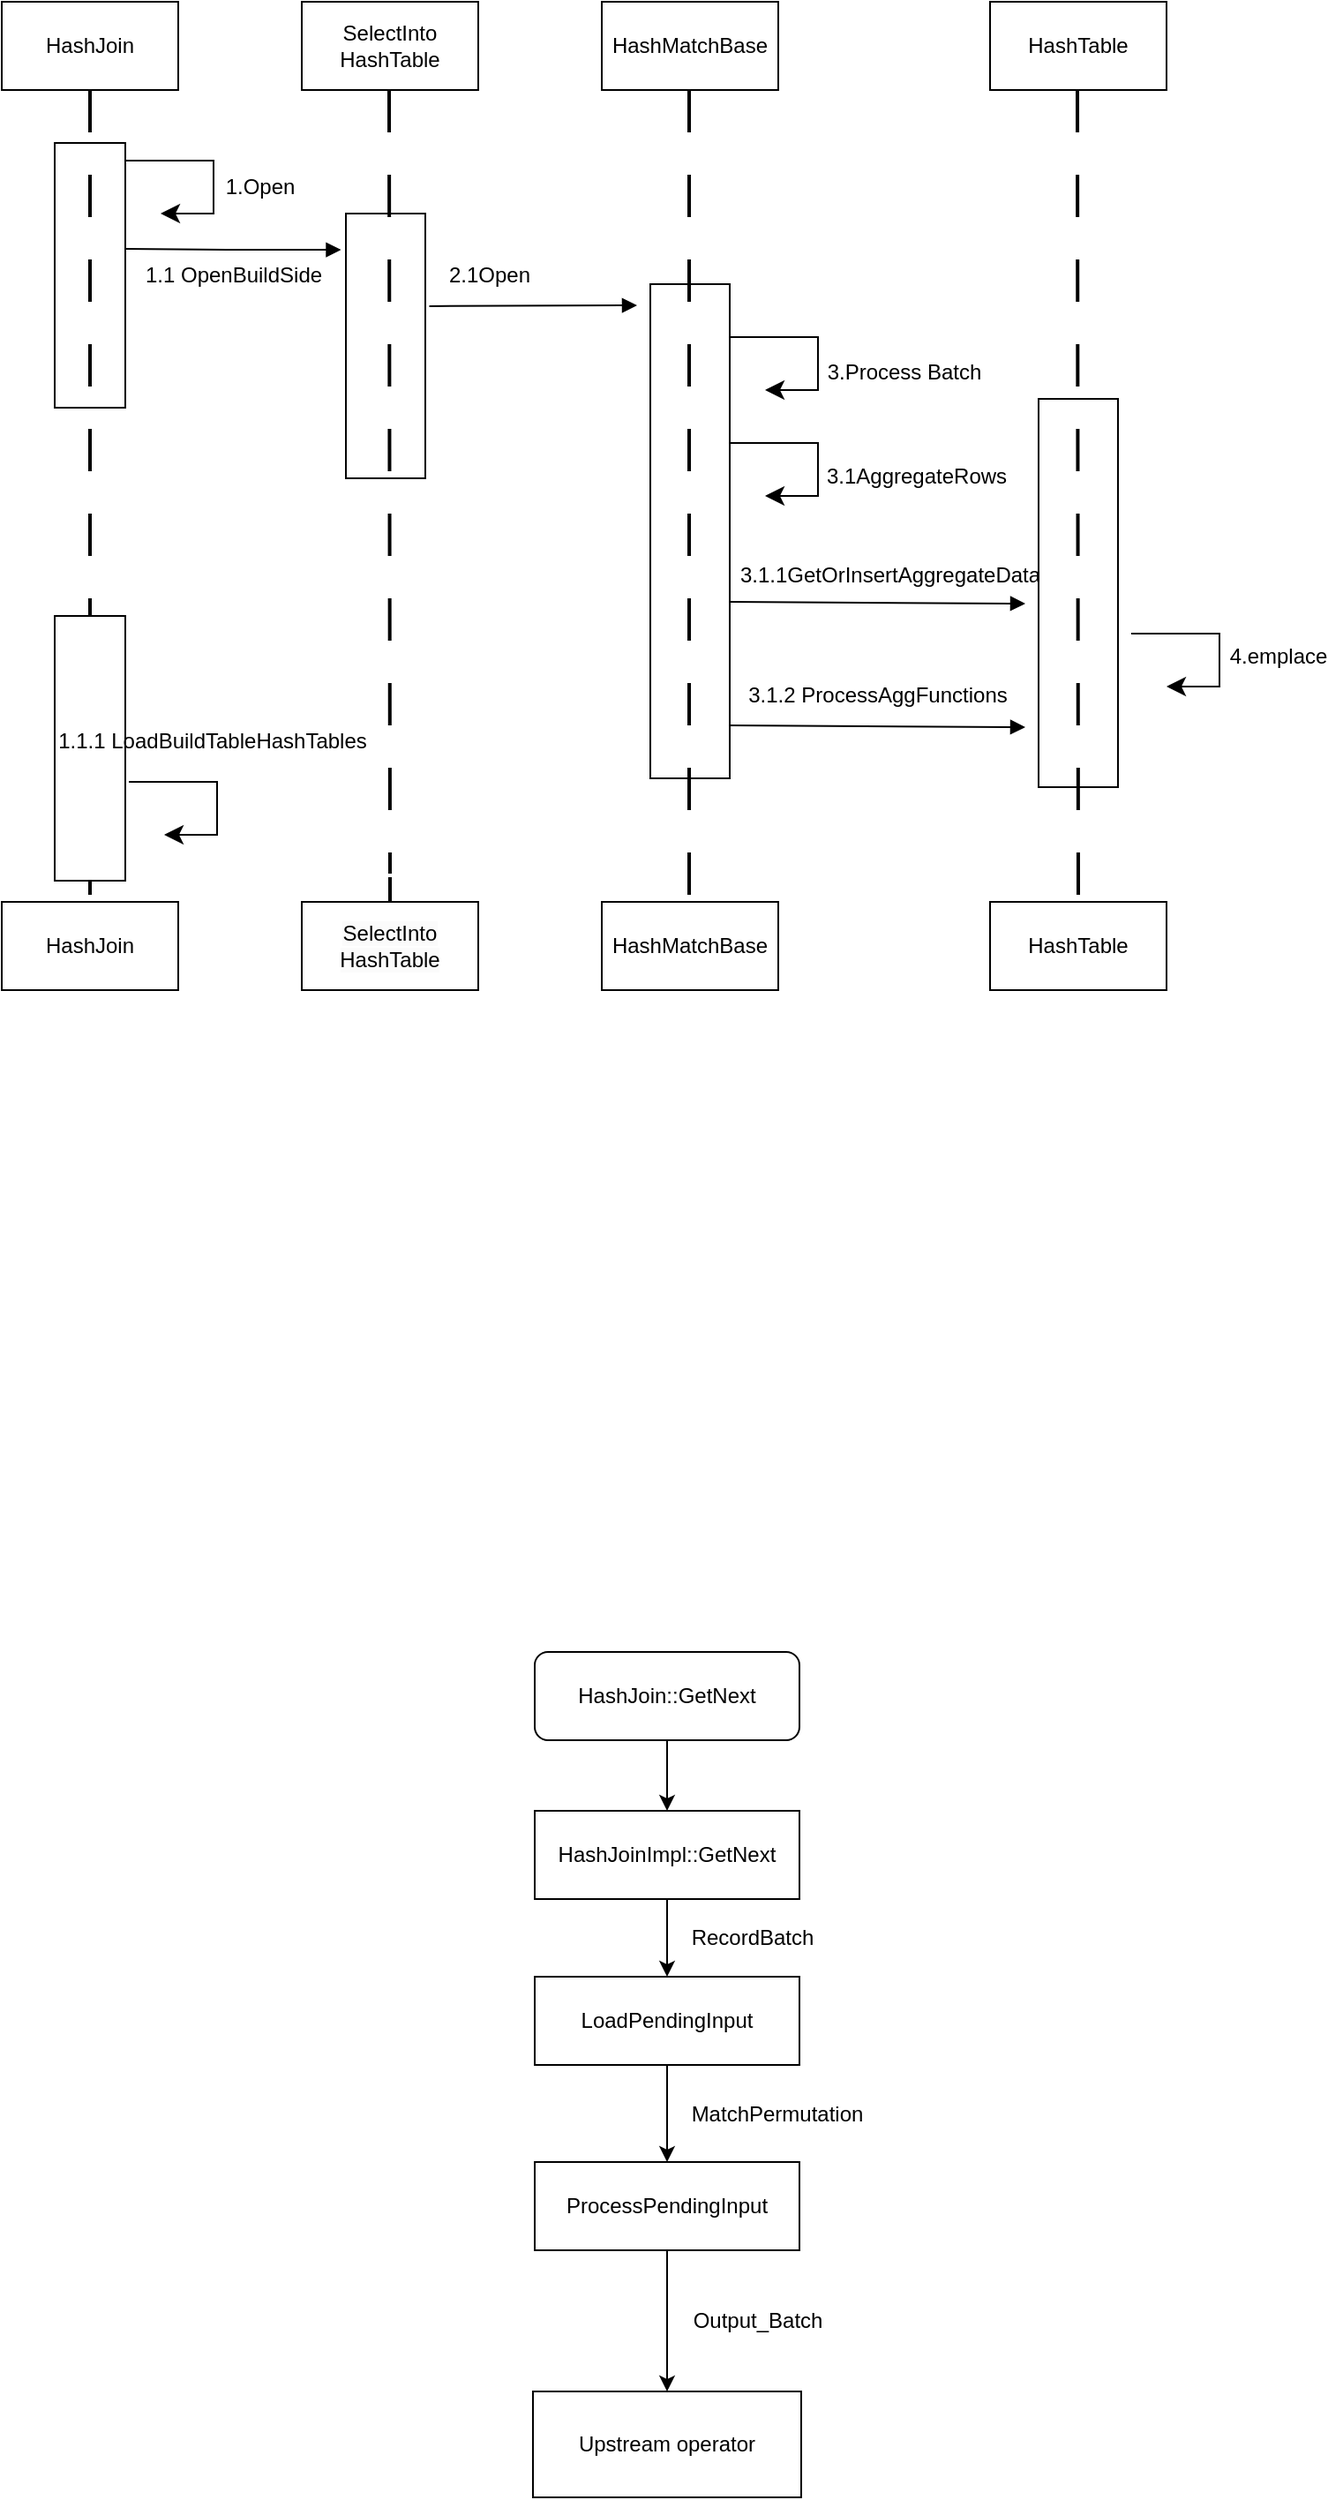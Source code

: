<mxfile version="22.1.9" type="github">
  <diagram name="第 1 页" id="0k4TBifSkERZmbdtbySY">
    <mxGraphModel dx="1314" dy="805" grid="0" gridSize="10" guides="1" tooltips="1" connect="1" arrows="1" fold="1" page="1" pageScale="1" pageWidth="827" pageHeight="1169" math="0" shadow="0">
      <root>
        <mxCell id="0" />
        <mxCell id="1" parent="0" />
        <mxCell id="LGNTD50chUgOsU70D988-30" value="HashJoin" style="rounded=0;whiteSpace=wrap;html=1;" vertex="1" parent="1">
          <mxGeometry x="40" y="360" width="100" height="50" as="geometry" />
        </mxCell>
        <mxCell id="LGNTD50chUgOsU70D988-36" value="HashJoin" style="rounded=0;whiteSpace=wrap;html=1;" vertex="1" parent="1">
          <mxGeometry x="40" y="870" width="100" height="50" as="geometry" />
        </mxCell>
        <mxCell id="LGNTD50chUgOsU70D988-37" value="SelectInto&lt;br&gt;HashTable" style="rounded=0;whiteSpace=wrap;html=1;" vertex="1" parent="1">
          <mxGeometry x="210" y="360" width="100" height="50" as="geometry" />
        </mxCell>
        <mxCell id="LGNTD50chUgOsU70D988-39" value="HashMatchBase" style="rounded=0;whiteSpace=wrap;html=1;" vertex="1" parent="1">
          <mxGeometry x="380" y="360" width="100" height="50" as="geometry" />
        </mxCell>
        <mxCell id="LGNTD50chUgOsU70D988-40" value="HashMatchBase" style="rounded=0;whiteSpace=wrap;html=1;" vertex="1" parent="1">
          <mxGeometry x="380" y="870" width="100" height="50" as="geometry" />
        </mxCell>
        <mxCell id="LGNTD50chUgOsU70D988-48" value="" style="rounded=0;whiteSpace=wrap;html=1;direction=south;" vertex="1" parent="1">
          <mxGeometry x="70" y="440" width="40" height="150" as="geometry" />
        </mxCell>
        <mxCell id="LGNTD50chUgOsU70D988-45" style="rounded=0;orthogonalLoop=1;jettySize=auto;html=1;entryX=0.5;entryY=0;entryDx=0;entryDy=0;dashed=1;dashPattern=12 12;endArrow=none;endFill=0;strokeWidth=2;" edge="1" parent="1" source="LGNTD50chUgOsU70D988-30" target="LGNTD50chUgOsU70D988-36">
          <mxGeometry relative="1" as="geometry" />
        </mxCell>
        <mxCell id="LGNTD50chUgOsU70D988-49" value="" style="rounded=0;whiteSpace=wrap;html=1;direction=south;" vertex="1" parent="1">
          <mxGeometry x="235" y="480" width="45" height="150" as="geometry" />
        </mxCell>
        <mxCell id="LGNTD50chUgOsU70D988-54" value="" style="edgeStyle=segmentEdgeStyle;endArrow=classic;html=1;curved=0;rounded=0;endSize=8;startSize=8;" edge="1" parent="1">
          <mxGeometry width="50" height="50" relative="1" as="geometry">
            <mxPoint x="110" y="450" as="sourcePoint" />
            <mxPoint x="130" y="480" as="targetPoint" />
            <Array as="points">
              <mxPoint x="160" y="450" />
              <mxPoint x="160" y="480" />
            </Array>
          </mxGeometry>
        </mxCell>
        <mxCell id="LGNTD50chUgOsU70D988-55" value="1.Open" style="text;html=1;align=center;verticalAlign=middle;resizable=0;points=[];autosize=1;strokeColor=none;fillColor=none;" vertex="1" parent="1">
          <mxGeometry x="157" y="452" width="57" height="26" as="geometry" />
        </mxCell>
        <mxCell id="LGNTD50chUgOsU70D988-57" value="1.1 OpenBuildSide" style="text;html=1;align=center;verticalAlign=middle;resizable=0;points=[];autosize=1;strokeColor=none;fillColor=none;" vertex="1" parent="1">
          <mxGeometry x="112" y="502" width="118" height="26" as="geometry" />
        </mxCell>
        <mxCell id="LGNTD50chUgOsU70D988-59" value="2.1Open" style="text;html=1;align=center;verticalAlign=middle;resizable=0;points=[];autosize=1;strokeColor=none;fillColor=none;" vertex="1" parent="1">
          <mxGeometry x="284" y="502" width="64" height="26" as="geometry" />
        </mxCell>
        <mxCell id="LGNTD50chUgOsU70D988-62" value="" style="endArrow=block;startArrow=none;endFill=1;startFill=0;html=1;rounded=0;edgeStyle=orthogonalEdgeStyle;entryX=0.137;entryY=1.061;entryDx=0;entryDy=0;entryPerimeter=0;" edge="1" parent="1" target="LGNTD50chUgOsU70D988-49">
          <mxGeometry width="160" relative="1" as="geometry">
            <mxPoint x="110" y="500" as="sourcePoint" />
            <mxPoint x="200" y="500" as="targetPoint" />
          </mxGeometry>
        </mxCell>
        <mxCell id="LGNTD50chUgOsU70D988-65" value="" style="rounded=0;whiteSpace=wrap;html=1;direction=south;" vertex="1" parent="1">
          <mxGeometry x="407.5" y="520" width="45" height="280" as="geometry" />
        </mxCell>
        <mxCell id="LGNTD50chUgOsU70D988-66" style="rounded=0;orthogonalLoop=1;jettySize=auto;html=1;entryX=0.5;entryY=0;entryDx=0;entryDy=0;dashed=1;dashPattern=12 12;endArrow=none;endFill=0;strokeWidth=2;" edge="1" parent="1">
          <mxGeometry relative="1" as="geometry">
            <mxPoint x="429.5" y="410" as="sourcePoint" />
            <mxPoint x="429.5" y="890" as="targetPoint" />
          </mxGeometry>
        </mxCell>
        <mxCell id="LGNTD50chUgOsU70D988-68" value="" style="endArrow=block;startArrow=none;endFill=1;startFill=0;html=1;rounded=0;" edge="1" parent="1">
          <mxGeometry width="160" relative="1" as="geometry">
            <mxPoint x="282.25" y="532.45" as="sourcePoint" />
            <mxPoint x="400" y="532" as="targetPoint" />
          </mxGeometry>
        </mxCell>
        <mxCell id="LGNTD50chUgOsU70D988-69" value="" style="edgeStyle=segmentEdgeStyle;endArrow=classic;html=1;curved=0;rounded=0;endSize=8;startSize=8;" edge="1" parent="1">
          <mxGeometry width="50" height="50" relative="1" as="geometry">
            <mxPoint x="452.5" y="550" as="sourcePoint" />
            <mxPoint x="472.5" y="580" as="targetPoint" />
            <Array as="points">
              <mxPoint x="502.5" y="550" />
              <mxPoint x="502.5" y="580" />
            </Array>
          </mxGeometry>
        </mxCell>
        <mxCell id="LGNTD50chUgOsU70D988-70" value="3.Process Batch" style="text;html=1;align=center;verticalAlign=middle;resizable=0;points=[];autosize=1;strokeColor=none;fillColor=none;" vertex="1" parent="1">
          <mxGeometry x="498" y="557" width="105" height="26" as="geometry" />
        </mxCell>
        <mxCell id="LGNTD50chUgOsU70D988-71" value="" style="edgeStyle=segmentEdgeStyle;endArrow=classic;html=1;curved=0;rounded=0;endSize=8;startSize=8;" edge="1" parent="1">
          <mxGeometry width="50" height="50" relative="1" as="geometry">
            <mxPoint x="452.5" y="610" as="sourcePoint" />
            <mxPoint x="472.5" y="640" as="targetPoint" />
            <Array as="points">
              <mxPoint x="502.5" y="610" />
              <mxPoint x="502.5" y="640" />
            </Array>
          </mxGeometry>
        </mxCell>
        <mxCell id="LGNTD50chUgOsU70D988-74" value="3.1AggregateRows" style="text;html=1;align=center;verticalAlign=middle;resizable=0;points=[];autosize=1;strokeColor=none;fillColor=none;" vertex="1" parent="1">
          <mxGeometry x="498" y="616" width="120" height="26" as="geometry" />
        </mxCell>
        <mxCell id="LGNTD50chUgOsU70D988-77" value="3.1.1GetOrInsertAggregateData" style="text;html=1;align=center;verticalAlign=middle;resizable=0;points=[];autosize=1;strokeColor=none;fillColor=none;" vertex="1" parent="1">
          <mxGeometry x="448.5" y="672" width="188" height="26" as="geometry" />
        </mxCell>
        <mxCell id="LGNTD50chUgOsU70D988-78" value="HashTable" style="rounded=0;whiteSpace=wrap;html=1;" vertex="1" parent="1">
          <mxGeometry x="600" y="360" width="100" height="50" as="geometry" />
        </mxCell>
        <mxCell id="LGNTD50chUgOsU70D988-79" style="rounded=0;orthogonalLoop=1;jettySize=auto;html=1;entryX=0.5;entryY=0;entryDx=0;entryDy=0;dashed=1;dashPattern=12 12;endArrow=none;endFill=0;strokeWidth=2;" edge="1" parent="1" source="LGNTD50chUgOsU70D988-91">
          <mxGeometry relative="1" as="geometry">
            <mxPoint x="649.5" y="410" as="sourcePoint" />
            <mxPoint x="649.5" y="890" as="targetPoint" />
          </mxGeometry>
        </mxCell>
        <mxCell id="LGNTD50chUgOsU70D988-80" value="" style="rounded=0;whiteSpace=wrap;html=1;direction=south;" vertex="1" parent="1">
          <mxGeometry x="627.5" y="585" width="45" height="220" as="geometry" />
        </mxCell>
        <mxCell id="LGNTD50chUgOsU70D988-81" value="" style="endArrow=block;startArrow=none;endFill=1;startFill=0;html=1;rounded=0;" edge="1" parent="1">
          <mxGeometry width="160" relative="1" as="geometry">
            <mxPoint x="452.5" y="700" as="sourcePoint" />
            <mxPoint x="620" y="701" as="targetPoint" />
          </mxGeometry>
        </mxCell>
        <mxCell id="LGNTD50chUgOsU70D988-82" value="" style="edgeStyle=segmentEdgeStyle;endArrow=classic;html=1;curved=0;rounded=0;endSize=8;startSize=8;" edge="1" parent="1">
          <mxGeometry width="50" height="50" relative="1" as="geometry">
            <mxPoint x="680" y="718" as="sourcePoint" />
            <mxPoint x="700" y="748" as="targetPoint" />
            <Array as="points">
              <mxPoint x="730" y="718" />
              <mxPoint x="730" y="748" />
            </Array>
          </mxGeometry>
        </mxCell>
        <mxCell id="LGNTD50chUgOsU70D988-83" value="4.emplace" style="text;html=1;align=center;verticalAlign=middle;resizable=0;points=[];autosize=1;strokeColor=none;fillColor=none;" vertex="1" parent="1">
          <mxGeometry x="726" y="718" width="73" height="26" as="geometry" />
        </mxCell>
        <mxCell id="LGNTD50chUgOsU70D988-84" value="" style="endArrow=block;startArrow=none;endFill=1;startFill=0;html=1;rounded=0;" edge="1" parent="1">
          <mxGeometry width="160" relative="1" as="geometry">
            <mxPoint x="452.5" y="770" as="sourcePoint" />
            <mxPoint x="620" y="771" as="targetPoint" />
          </mxGeometry>
        </mxCell>
        <mxCell id="LGNTD50chUgOsU70D988-85" value="3.1.2 ProcessAggFunctions" style="text;html=1;align=center;verticalAlign=middle;resizable=0;points=[];autosize=1;strokeColor=none;fillColor=none;" vertex="1" parent="1">
          <mxGeometry x="453" y="740" width="165" height="26" as="geometry" />
        </mxCell>
        <mxCell id="LGNTD50chUgOsU70D988-90" value="" style="rounded=0;orthogonalLoop=1;jettySize=auto;html=1;dashed=1;dashPattern=12 12;endArrow=none;endFill=0;strokeWidth=2;" edge="1" parent="1">
          <mxGeometry relative="1" as="geometry">
            <mxPoint x="260" y="856" as="sourcePoint" />
            <mxPoint x="260" y="880" as="targetPoint" />
          </mxGeometry>
        </mxCell>
        <mxCell id="LGNTD50chUgOsU70D988-92" value="" style="rounded=0;orthogonalLoop=1;jettySize=auto;html=1;entryX=0.5;entryY=0;entryDx=0;entryDy=0;dashed=1;dashPattern=12 12;endArrow=none;endFill=0;strokeWidth=2;" edge="1" parent="1" target="LGNTD50chUgOsU70D988-91">
          <mxGeometry relative="1" as="geometry">
            <mxPoint x="649.5" y="410" as="sourcePoint" />
            <mxPoint x="649.5" y="890" as="targetPoint" />
          </mxGeometry>
        </mxCell>
        <mxCell id="LGNTD50chUgOsU70D988-91" value="HashTable" style="rounded=0;whiteSpace=wrap;html=1;" vertex="1" parent="1">
          <mxGeometry x="600" y="870" width="100" height="50" as="geometry" />
        </mxCell>
        <mxCell id="LGNTD50chUgOsU70D988-38" value="&lt;meta charset=&quot;utf-8&quot;&gt;&lt;span style=&quot;color: rgb(0, 0, 0); font-family: Helvetica; font-size: 12px; font-style: normal; font-variant-ligatures: normal; font-variant-caps: normal; font-weight: 400; letter-spacing: normal; orphans: 2; text-align: center; text-indent: 0px; text-transform: none; widows: 2; word-spacing: 0px; -webkit-text-stroke-width: 0px; background-color: rgb(251, 251, 251); text-decoration-thickness: initial; text-decoration-style: initial; text-decoration-color: initial; float: none; display: inline !important;&quot;&gt;SelectInto&lt;/span&gt;&lt;br style=&quot;border-color: var(--border-color); color: rgb(0, 0, 0); font-family: Helvetica; font-size: 12px; font-style: normal; font-variant-ligatures: normal; font-variant-caps: normal; font-weight: 400; letter-spacing: normal; orphans: 2; text-align: center; text-indent: 0px; text-transform: none; widows: 2; word-spacing: 0px; -webkit-text-stroke-width: 0px; background-color: rgb(251, 251, 251); text-decoration-thickness: initial; text-decoration-style: initial; text-decoration-color: initial;&quot;&gt;&lt;span style=&quot;color: rgb(0, 0, 0); font-family: Helvetica; font-size: 12px; font-style: normal; font-variant-ligatures: normal; font-variant-caps: normal; font-weight: 400; letter-spacing: normal; orphans: 2; text-align: center; text-indent: 0px; text-transform: none; widows: 2; word-spacing: 0px; -webkit-text-stroke-width: 0px; background-color: rgb(251, 251, 251); text-decoration-thickness: initial; text-decoration-style: initial; text-decoration-color: initial; float: none; display: inline !important;&quot;&gt;HashTable&lt;/span&gt;" style="rounded=0;whiteSpace=wrap;html=1;" vertex="1" parent="1">
          <mxGeometry x="210" y="870" width="100" height="50" as="geometry" />
        </mxCell>
        <mxCell id="LGNTD50chUgOsU70D988-106" style="edgeStyle=orthogonalEdgeStyle;rounded=0;orthogonalLoop=1;jettySize=auto;html=1;entryX=0.5;entryY=0;entryDx=0;entryDy=0;" edge="1" parent="1" source="LGNTD50chUgOsU70D988-95" target="LGNTD50chUgOsU70D988-96">
          <mxGeometry relative="1" as="geometry" />
        </mxCell>
        <mxCell id="LGNTD50chUgOsU70D988-95" value="HashJoin::GetNext" style="rounded=1;whiteSpace=wrap;html=1;" vertex="1" parent="1">
          <mxGeometry x="342" y="1295" width="150" height="50" as="geometry" />
        </mxCell>
        <mxCell id="LGNTD50chUgOsU70D988-107" value="" style="edgeStyle=orthogonalEdgeStyle;rounded=0;orthogonalLoop=1;jettySize=auto;html=1;" edge="1" parent="1" source="LGNTD50chUgOsU70D988-96" target="LGNTD50chUgOsU70D988-104">
          <mxGeometry relative="1" as="geometry" />
        </mxCell>
        <mxCell id="LGNTD50chUgOsU70D988-96" value="HashJoinImpl::GetNext" style="rounded=0;whiteSpace=wrap;html=1;" vertex="1" parent="1">
          <mxGeometry x="342" y="1385" width="150" height="50" as="geometry" />
        </mxCell>
        <mxCell id="LGNTD50chUgOsU70D988-100" value="" style="rounded=0;orthogonalLoop=1;jettySize=auto;html=1;dashed=1;dashPattern=12 12;endArrow=none;endFill=0;strokeWidth=2;" edge="1" parent="1">
          <mxGeometry relative="1" as="geometry">
            <mxPoint x="259.5" y="410" as="sourcePoint" />
            <mxPoint x="260" y="854" as="targetPoint" />
          </mxGeometry>
        </mxCell>
        <mxCell id="LGNTD50chUgOsU70D988-101" value="" style="edgeStyle=segmentEdgeStyle;endArrow=classic;html=1;curved=0;rounded=0;endSize=8;startSize=8;" edge="1" parent="1">
          <mxGeometry width="50" height="50" relative="1" as="geometry">
            <mxPoint x="112" y="802" as="sourcePoint" />
            <mxPoint x="132" y="832" as="targetPoint" />
            <Array as="points">
              <mxPoint x="162" y="802" />
              <mxPoint x="162" y="832" />
            </Array>
          </mxGeometry>
        </mxCell>
        <mxCell id="LGNTD50chUgOsU70D988-103" value="" style="rounded=0;whiteSpace=wrap;html=1;direction=south;" vertex="1" parent="1">
          <mxGeometry x="70" y="708" width="40" height="150" as="geometry" />
        </mxCell>
        <mxCell id="LGNTD50chUgOsU70D988-102" value="1.1.1 LoadBuildTableHashTables" style="text;html=1;align=center;verticalAlign=middle;resizable=0;points=[];autosize=1;strokeColor=none;fillColor=none;" vertex="1" parent="1">
          <mxGeometry x="62" y="766" width="193" height="26" as="geometry" />
        </mxCell>
        <mxCell id="LGNTD50chUgOsU70D988-108" value="" style="edgeStyle=orthogonalEdgeStyle;rounded=0;orthogonalLoop=1;jettySize=auto;html=1;" edge="1" parent="1" source="LGNTD50chUgOsU70D988-104" target="LGNTD50chUgOsU70D988-105">
          <mxGeometry relative="1" as="geometry" />
        </mxCell>
        <mxCell id="LGNTD50chUgOsU70D988-104" value="LoadPendingInput" style="rounded=0;whiteSpace=wrap;html=1;" vertex="1" parent="1">
          <mxGeometry x="342" y="1479" width="150" height="50" as="geometry" />
        </mxCell>
        <mxCell id="LGNTD50chUgOsU70D988-112" value="" style="edgeStyle=orthogonalEdgeStyle;rounded=0;orthogonalLoop=1;jettySize=auto;html=1;entryX=0.5;entryY=0;entryDx=0;entryDy=0;" edge="1" parent="1" source="LGNTD50chUgOsU70D988-105" target="LGNTD50chUgOsU70D988-113">
          <mxGeometry relative="1" as="geometry">
            <mxPoint x="417.5" y="1699" as="targetPoint" />
          </mxGeometry>
        </mxCell>
        <mxCell id="LGNTD50chUgOsU70D988-105" value="ProcessPendingInput" style="rounded=0;whiteSpace=wrap;html=1;" vertex="1" parent="1">
          <mxGeometry x="342" y="1584" width="150" height="50" as="geometry" />
        </mxCell>
        <mxCell id="LGNTD50chUgOsU70D988-109" value="RecordBatch" style="text;html=1;align=center;verticalAlign=middle;resizable=0;points=[];autosize=1;strokeColor=none;fillColor=none;" vertex="1" parent="1">
          <mxGeometry x="421" y="1444" width="87" height="26" as="geometry" />
        </mxCell>
        <mxCell id="LGNTD50chUgOsU70D988-110" value="MatchPermutation" style="text;html=1;align=center;verticalAlign=middle;resizable=0;points=[];autosize=1;strokeColor=none;fillColor=none;" vertex="1" parent="1">
          <mxGeometry x="421" y="1544" width="115" height="26" as="geometry" />
        </mxCell>
        <mxCell id="LGNTD50chUgOsU70D988-113" value="Upstream operator" style="rounded=0;whiteSpace=wrap;html=1;" vertex="1" parent="1">
          <mxGeometry x="341" y="1714" width="152" height="60" as="geometry" />
        </mxCell>
        <mxCell id="LGNTD50chUgOsU70D988-118" value="Output_Batch" style="text;html=1;align=center;verticalAlign=middle;resizable=0;points=[];autosize=1;strokeColor=none;fillColor=none;" vertex="1" parent="1">
          <mxGeometry x="422" y="1661" width="91" height="26" as="geometry" />
        </mxCell>
      </root>
    </mxGraphModel>
  </diagram>
</mxfile>
